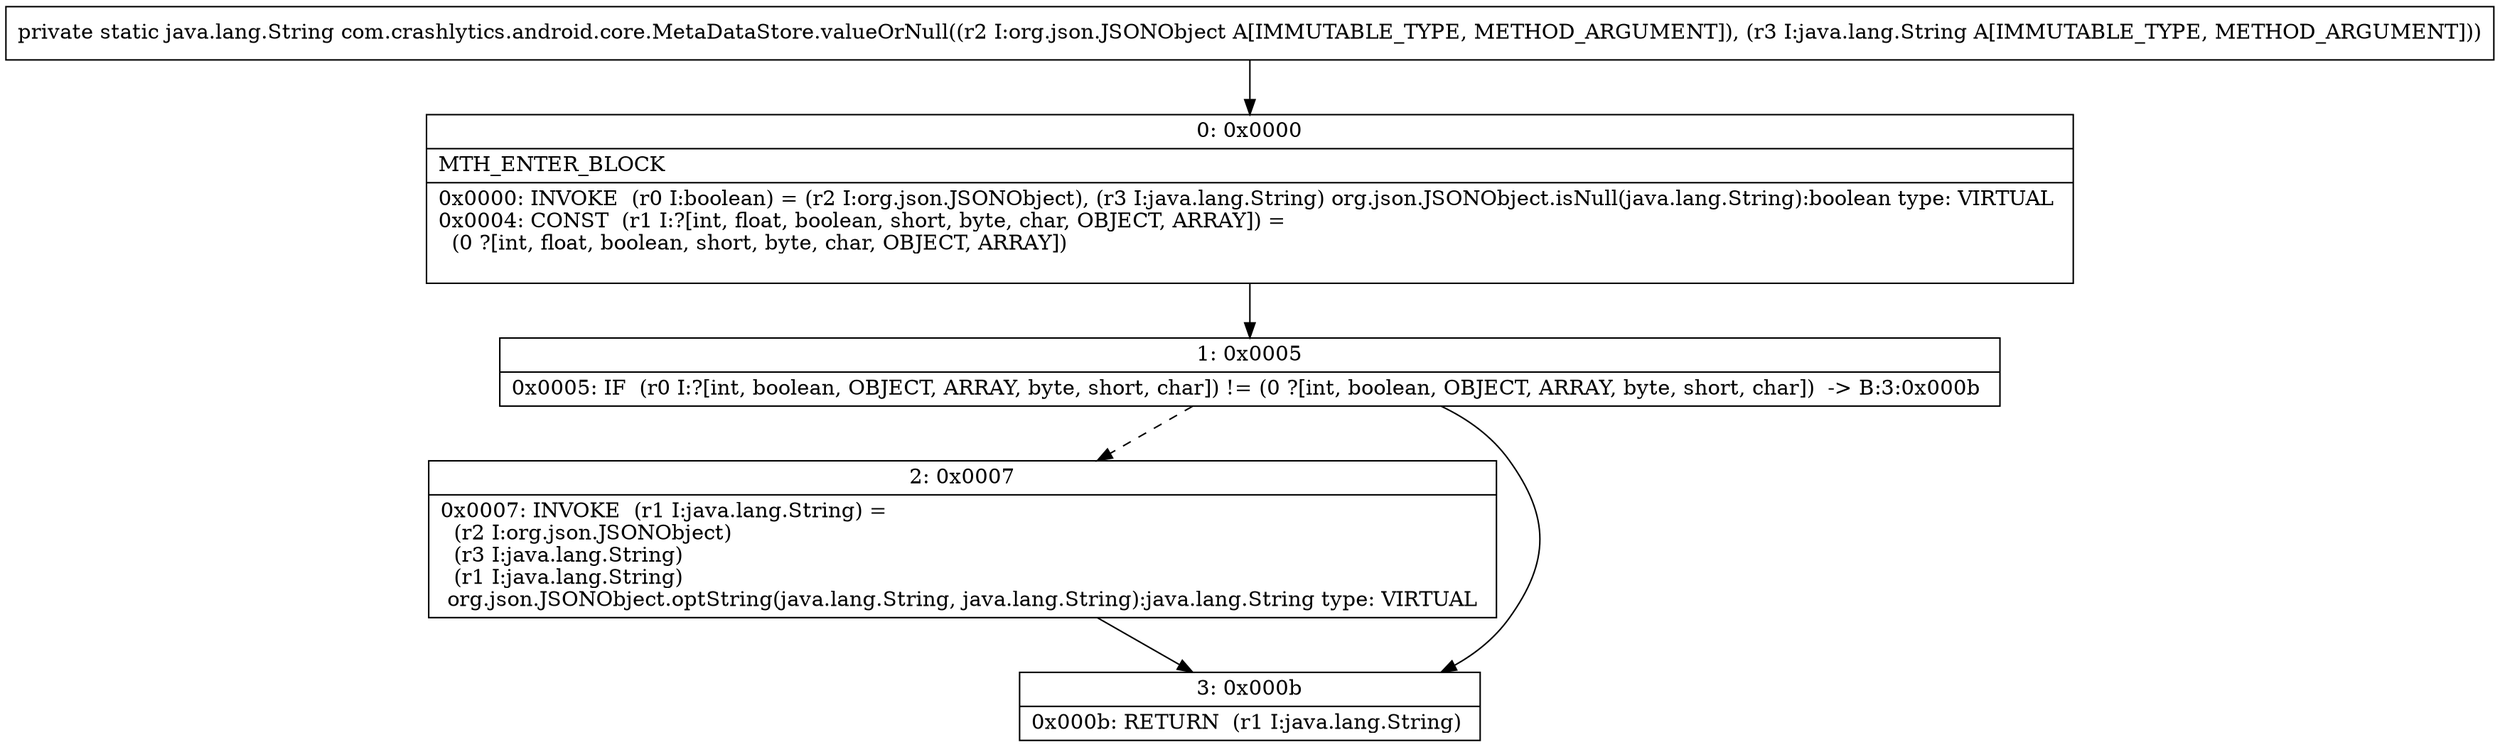 digraph "CFG forcom.crashlytics.android.core.MetaDataStore.valueOrNull(Lorg\/json\/JSONObject;Ljava\/lang\/String;)Ljava\/lang\/String;" {
Node_0 [shape=record,label="{0\:\ 0x0000|MTH_ENTER_BLOCK\l|0x0000: INVOKE  (r0 I:boolean) = (r2 I:org.json.JSONObject), (r3 I:java.lang.String) org.json.JSONObject.isNull(java.lang.String):boolean type: VIRTUAL \l0x0004: CONST  (r1 I:?[int, float, boolean, short, byte, char, OBJECT, ARRAY]) = \l  (0 ?[int, float, boolean, short, byte, char, OBJECT, ARRAY])\l \l}"];
Node_1 [shape=record,label="{1\:\ 0x0005|0x0005: IF  (r0 I:?[int, boolean, OBJECT, ARRAY, byte, short, char]) != (0 ?[int, boolean, OBJECT, ARRAY, byte, short, char])  \-\> B:3:0x000b \l}"];
Node_2 [shape=record,label="{2\:\ 0x0007|0x0007: INVOKE  (r1 I:java.lang.String) = \l  (r2 I:org.json.JSONObject)\l  (r3 I:java.lang.String)\l  (r1 I:java.lang.String)\l org.json.JSONObject.optString(java.lang.String, java.lang.String):java.lang.String type: VIRTUAL \l}"];
Node_3 [shape=record,label="{3\:\ 0x000b|0x000b: RETURN  (r1 I:java.lang.String) \l}"];
MethodNode[shape=record,label="{private static java.lang.String com.crashlytics.android.core.MetaDataStore.valueOrNull((r2 I:org.json.JSONObject A[IMMUTABLE_TYPE, METHOD_ARGUMENT]), (r3 I:java.lang.String A[IMMUTABLE_TYPE, METHOD_ARGUMENT])) }"];
MethodNode -> Node_0;
Node_0 -> Node_1;
Node_1 -> Node_2[style=dashed];
Node_1 -> Node_3;
Node_2 -> Node_3;
}

